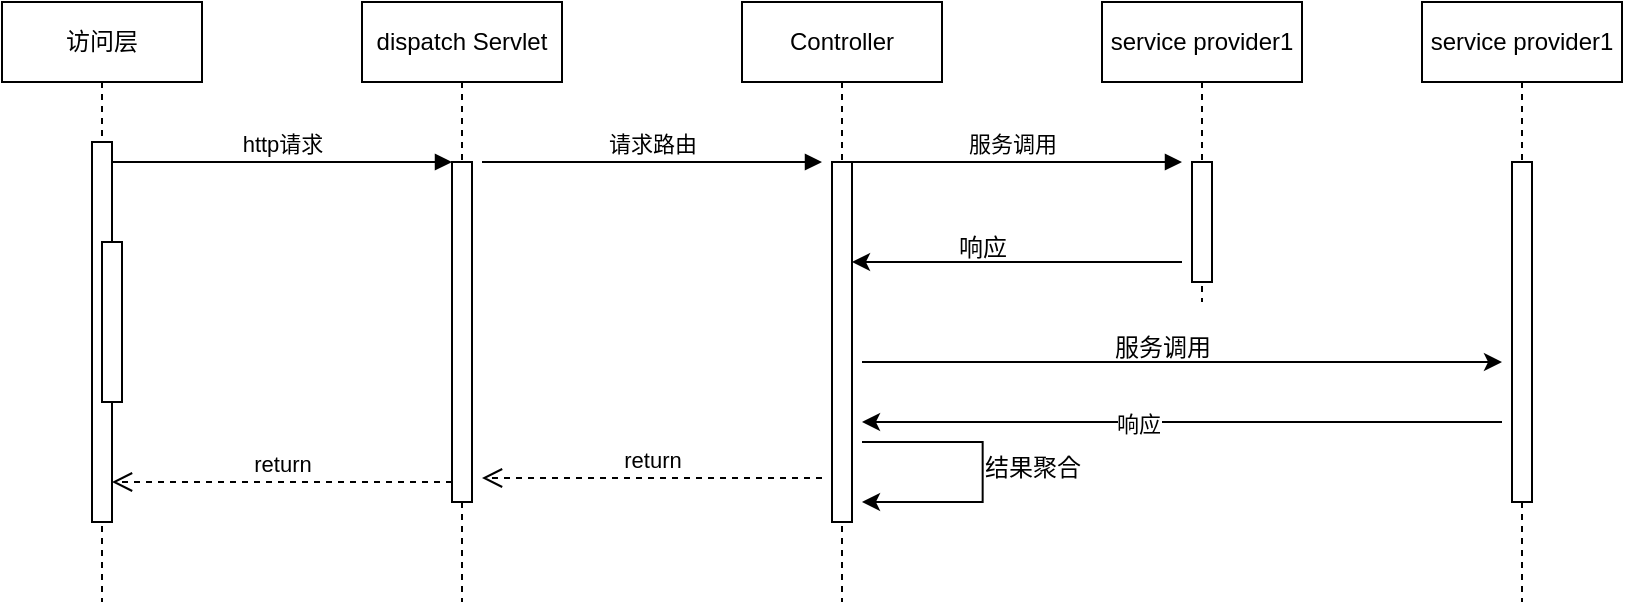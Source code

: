<mxfile version="24.8.3" pages="2">
  <diagram name="重接入" id="2YBvvXClWsGukQMizWep">
    <mxGraphModel dx="1508" dy="665" grid="1" gridSize="10" guides="1" tooltips="1" connect="1" arrows="1" fold="1" page="1" pageScale="1" pageWidth="850" pageHeight="1100" math="0" shadow="0">
      <root>
        <mxCell id="0" />
        <mxCell id="1" parent="0" />
        <mxCell id="aM9ryv3xv72pqoxQDRHE-1" value="访问层" style="shape=umlLifeline;perimeter=lifelinePerimeter;whiteSpace=wrap;html=1;container=0;dropTarget=0;collapsible=0;recursiveResize=0;outlineConnect=0;portConstraint=eastwest;newEdgeStyle={&quot;edgeStyle&quot;:&quot;elbowEdgeStyle&quot;,&quot;elbow&quot;:&quot;vertical&quot;,&quot;curved&quot;:0,&quot;rounded&quot;:0};" parent="1" vertex="1">
          <mxGeometry x="40" y="40" width="100" height="300" as="geometry" />
        </mxCell>
        <mxCell id="aM9ryv3xv72pqoxQDRHE-2" value="" style="html=1;points=[];perimeter=orthogonalPerimeter;outlineConnect=0;targetShapes=umlLifeline;portConstraint=eastwest;newEdgeStyle={&quot;edgeStyle&quot;:&quot;elbowEdgeStyle&quot;,&quot;elbow&quot;:&quot;vertical&quot;,&quot;curved&quot;:0,&quot;rounded&quot;:0};" parent="aM9ryv3xv72pqoxQDRHE-1" vertex="1">
          <mxGeometry x="45" y="70" width="10" height="190" as="geometry" />
        </mxCell>
        <mxCell id="aM9ryv3xv72pqoxQDRHE-4" value="" style="html=1;points=[];perimeter=orthogonalPerimeter;outlineConnect=0;targetShapes=umlLifeline;portConstraint=eastwest;newEdgeStyle={&quot;edgeStyle&quot;:&quot;elbowEdgeStyle&quot;,&quot;elbow&quot;:&quot;vertical&quot;,&quot;curved&quot;:0,&quot;rounded&quot;:0};" parent="aM9ryv3xv72pqoxQDRHE-1" vertex="1">
          <mxGeometry x="50" y="120" width="10" height="80" as="geometry" />
        </mxCell>
        <mxCell id="aM9ryv3xv72pqoxQDRHE-5" value="dispatch Servlet" style="shape=umlLifeline;perimeter=lifelinePerimeter;whiteSpace=wrap;html=1;container=0;dropTarget=0;collapsible=0;recursiveResize=0;outlineConnect=0;portConstraint=eastwest;newEdgeStyle={&quot;edgeStyle&quot;:&quot;elbowEdgeStyle&quot;,&quot;elbow&quot;:&quot;vertical&quot;,&quot;curved&quot;:0,&quot;rounded&quot;:0};" parent="1" vertex="1">
          <mxGeometry x="220" y="40" width="100" height="300" as="geometry" />
        </mxCell>
        <mxCell id="aM9ryv3xv72pqoxQDRHE-6" value="" style="html=1;points=[];perimeter=orthogonalPerimeter;outlineConnect=0;targetShapes=umlLifeline;portConstraint=eastwest;newEdgeStyle={&quot;edgeStyle&quot;:&quot;elbowEdgeStyle&quot;,&quot;elbow&quot;:&quot;vertical&quot;,&quot;curved&quot;:0,&quot;rounded&quot;:0};" parent="aM9ryv3xv72pqoxQDRHE-5" vertex="1">
          <mxGeometry x="45" y="80" width="10" height="170" as="geometry" />
        </mxCell>
        <mxCell id="aM9ryv3xv72pqoxQDRHE-7" value="http请求" style="html=1;verticalAlign=bottom;endArrow=block;edgeStyle=elbowEdgeStyle;elbow=vertical;curved=0;rounded=0;" parent="1" source="aM9ryv3xv72pqoxQDRHE-2" target="aM9ryv3xv72pqoxQDRHE-6" edge="1">
          <mxGeometry relative="1" as="geometry">
            <mxPoint x="195" y="130" as="sourcePoint" />
            <Array as="points">
              <mxPoint x="180" y="120" />
            </Array>
          </mxGeometry>
        </mxCell>
        <mxCell id="aM9ryv3xv72pqoxQDRHE-8" value="return" style="html=1;verticalAlign=bottom;endArrow=open;dashed=1;endSize=8;edgeStyle=elbowEdgeStyle;elbow=vertical;curved=0;rounded=0;" parent="1" source="aM9ryv3xv72pqoxQDRHE-6" target="aM9ryv3xv72pqoxQDRHE-2" edge="1">
          <mxGeometry relative="1" as="geometry">
            <mxPoint x="195" y="205" as="targetPoint" />
            <Array as="points">
              <mxPoint x="190" y="280" />
            </Array>
          </mxGeometry>
        </mxCell>
        <mxCell id="sPvdK_wjYuVlXh9xzz-L-1" value="Controller" style="shape=umlLifeline;perimeter=lifelinePerimeter;whiteSpace=wrap;html=1;container=0;dropTarget=0;collapsible=0;recursiveResize=0;outlineConnect=0;portConstraint=eastwest;newEdgeStyle={&quot;edgeStyle&quot;:&quot;elbowEdgeStyle&quot;,&quot;elbow&quot;:&quot;vertical&quot;,&quot;curved&quot;:0,&quot;rounded&quot;:0};" vertex="1" parent="1">
          <mxGeometry x="410" y="40" width="100" height="300" as="geometry" />
        </mxCell>
        <mxCell id="sPvdK_wjYuVlXh9xzz-L-2" value="" style="html=1;points=[];perimeter=orthogonalPerimeter;outlineConnect=0;targetShapes=umlLifeline;portConstraint=eastwest;newEdgeStyle={&quot;edgeStyle&quot;:&quot;elbowEdgeStyle&quot;,&quot;elbow&quot;:&quot;vertical&quot;,&quot;curved&quot;:0,&quot;rounded&quot;:0};" vertex="1" parent="sPvdK_wjYuVlXh9xzz-L-1">
          <mxGeometry x="45" y="80" width="10" height="180" as="geometry" />
        </mxCell>
        <mxCell id="sPvdK_wjYuVlXh9xzz-L-3" value="请求路由" style="html=1;verticalAlign=bottom;endArrow=block;edgeStyle=elbowEdgeStyle;elbow=vertical;curved=0;rounded=0;" edge="1" parent="1">
          <mxGeometry relative="1" as="geometry">
            <mxPoint x="280" y="120" as="sourcePoint" />
            <Array as="points">
              <mxPoint x="365" y="120" />
            </Array>
            <mxPoint x="450" y="120" as="targetPoint" />
          </mxGeometry>
        </mxCell>
        <mxCell id="sPvdK_wjYuVlXh9xzz-L-4" value="service provider1" style="shape=umlLifeline;perimeter=lifelinePerimeter;whiteSpace=wrap;html=1;container=0;dropTarget=0;collapsible=0;recursiveResize=0;outlineConnect=0;portConstraint=eastwest;newEdgeStyle={&quot;edgeStyle&quot;:&quot;elbowEdgeStyle&quot;,&quot;elbow&quot;:&quot;vertical&quot;,&quot;curved&quot;:0,&quot;rounded&quot;:0};" vertex="1" parent="1">
          <mxGeometry x="590" y="40" width="100" height="150" as="geometry" />
        </mxCell>
        <mxCell id="sPvdK_wjYuVlXh9xzz-L-5" value="" style="html=1;points=[];perimeter=orthogonalPerimeter;outlineConnect=0;targetShapes=umlLifeline;portConstraint=eastwest;newEdgeStyle={&quot;edgeStyle&quot;:&quot;elbowEdgeStyle&quot;,&quot;elbow&quot;:&quot;vertical&quot;,&quot;curved&quot;:0,&quot;rounded&quot;:0};" vertex="1" parent="sPvdK_wjYuVlXh9xzz-L-4">
          <mxGeometry x="45" y="80" width="10" height="60" as="geometry" />
        </mxCell>
        <mxCell id="sPvdK_wjYuVlXh9xzz-L-6" value="服务调用" style="html=1;verticalAlign=bottom;endArrow=block;edgeStyle=elbowEdgeStyle;elbow=vertical;curved=0;rounded=0;" edge="1" parent="1">
          <mxGeometry relative="1" as="geometry">
            <mxPoint x="460" y="120" as="sourcePoint" />
            <Array as="points">
              <mxPoint x="545" y="120" />
            </Array>
            <mxPoint x="630" y="120" as="targetPoint" />
          </mxGeometry>
        </mxCell>
        <mxCell id="sPvdK_wjYuVlXh9xzz-L-8" value="" style="endArrow=classic;html=1;rounded=0;" edge="1" parent="1" target="sPvdK_wjYuVlXh9xzz-L-2">
          <mxGeometry width="50" height="50" relative="1" as="geometry">
            <mxPoint x="630" y="170" as="sourcePoint" />
            <mxPoint x="610" y="170" as="targetPoint" />
            <Array as="points">
              <mxPoint x="470" y="170" />
            </Array>
          </mxGeometry>
        </mxCell>
        <mxCell id="sPvdK_wjYuVlXh9xzz-L-10" value="service provider1" style="shape=umlLifeline;perimeter=lifelinePerimeter;whiteSpace=wrap;html=1;container=0;dropTarget=0;collapsible=0;recursiveResize=0;outlineConnect=0;portConstraint=eastwest;newEdgeStyle={&quot;edgeStyle&quot;:&quot;elbowEdgeStyle&quot;,&quot;elbow&quot;:&quot;vertical&quot;,&quot;curved&quot;:0,&quot;rounded&quot;:0};" vertex="1" parent="1">
          <mxGeometry x="750" y="40" width="100" height="300" as="geometry" />
        </mxCell>
        <mxCell id="sPvdK_wjYuVlXh9xzz-L-11" value="" style="html=1;points=[];perimeter=orthogonalPerimeter;outlineConnect=0;targetShapes=umlLifeline;portConstraint=eastwest;newEdgeStyle={&quot;edgeStyle&quot;:&quot;elbowEdgeStyle&quot;,&quot;elbow&quot;:&quot;vertical&quot;,&quot;curved&quot;:0,&quot;rounded&quot;:0};" vertex="1" parent="sPvdK_wjYuVlXh9xzz-L-10">
          <mxGeometry x="45" y="80" width="10" height="170" as="geometry" />
        </mxCell>
        <mxCell id="sPvdK_wjYuVlXh9xzz-L-12" value="" style="endArrow=classic;html=1;rounded=0;" edge="1" parent="1">
          <mxGeometry width="50" height="50" relative="1" as="geometry">
            <mxPoint x="470" y="220" as="sourcePoint" />
            <mxPoint x="790" y="220" as="targetPoint" />
            <Array as="points">
              <mxPoint x="530" y="220" />
            </Array>
          </mxGeometry>
        </mxCell>
        <mxCell id="sPvdK_wjYuVlXh9xzz-L-14" value="服务调用" style="text;html=1;align=center;verticalAlign=middle;resizable=0;points=[];autosize=1;strokeColor=none;fillColor=none;" vertex="1" parent="1">
          <mxGeometry x="585" y="198" width="70" height="30" as="geometry" />
        </mxCell>
        <mxCell id="sPvdK_wjYuVlXh9xzz-L-15" value="响应" style="text;html=1;align=center;verticalAlign=middle;resizable=0;points=[];autosize=1;strokeColor=none;fillColor=none;" vertex="1" parent="1">
          <mxGeometry x="505" y="148" width="50" height="30" as="geometry" />
        </mxCell>
        <mxCell id="sPvdK_wjYuVlXh9xzz-L-16" value="" style="endArrow=classic;html=1;rounded=0;" edge="1" parent="1">
          <mxGeometry width="50" height="50" relative="1" as="geometry">
            <mxPoint x="790" y="250" as="sourcePoint" />
            <mxPoint x="470" y="250" as="targetPoint" />
            <Array as="points">
              <mxPoint x="475" y="250" />
            </Array>
          </mxGeometry>
        </mxCell>
        <mxCell id="sPvdK_wjYuVlXh9xzz-L-17" value="响应" style="edgeLabel;html=1;align=center;verticalAlign=middle;resizable=0;points=[];" vertex="1" connectable="0" parent="sPvdK_wjYuVlXh9xzz-L-16">
          <mxGeometry x="0.138" y="1" relative="1" as="geometry">
            <mxPoint as="offset" />
          </mxGeometry>
        </mxCell>
        <mxCell id="sPvdK_wjYuVlXh9xzz-L-19" value="" style="endArrow=classic;html=1;rounded=0;" edge="1" parent="1">
          <mxGeometry width="50" height="50" relative="1" as="geometry">
            <mxPoint x="470" y="260" as="sourcePoint" />
            <mxPoint x="469.997" y="290" as="targetPoint" />
            <Array as="points">
              <mxPoint x="530.33" y="260" />
              <mxPoint x="530.33" y="290" />
            </Array>
          </mxGeometry>
        </mxCell>
        <mxCell id="sPvdK_wjYuVlXh9xzz-L-20" value="结果聚合" style="text;html=1;align=center;verticalAlign=middle;resizable=0;points=[];autosize=1;strokeColor=none;fillColor=none;" vertex="1" parent="1">
          <mxGeometry x="520" y="258" width="70" height="30" as="geometry" />
        </mxCell>
        <mxCell id="sPvdK_wjYuVlXh9xzz-L-23" value="return" style="html=1;verticalAlign=bottom;endArrow=open;dashed=1;endSize=8;edgeStyle=elbowEdgeStyle;elbow=vertical;curved=0;rounded=0;" edge="1" parent="1">
          <mxGeometry relative="1" as="geometry">
            <mxPoint x="280" y="278" as="targetPoint" />
            <Array as="points">
              <mxPoint x="375" y="278" />
            </Array>
            <mxPoint x="450" y="278" as="sourcePoint" />
          </mxGeometry>
        </mxCell>
      </root>
    </mxGraphModel>
  </diagram>
  <diagram id="QhzakoH9GI8rrLI_XzNW" name="Page-2">
    <mxGraphModel dx="1282" dy="565" grid="1" gridSize="10" guides="1" tooltips="1" connect="1" arrows="1" fold="1" page="1" pageScale="1" pageWidth="827" pageHeight="1169" math="0" shadow="0">
      <root>
        <mxCell id="0" />
        <mxCell id="1" parent="0" />
        <mxCell id="YYMEzZrEbGZGMNa_Kwne-1" value="访问层" style="shape=umlLifeline;perimeter=lifelinePerimeter;whiteSpace=wrap;html=1;container=0;dropTarget=0;collapsible=0;recursiveResize=0;outlineConnect=0;portConstraint=eastwest;newEdgeStyle={&quot;edgeStyle&quot;:&quot;elbowEdgeStyle&quot;,&quot;elbow&quot;:&quot;vertical&quot;,&quot;curved&quot;:0,&quot;rounded&quot;:0};" vertex="1" parent="1">
          <mxGeometry x="40" y="40" width="100" height="300" as="geometry" />
        </mxCell>
        <mxCell id="YYMEzZrEbGZGMNa_Kwne-2" value="" style="html=1;points=[];perimeter=orthogonalPerimeter;outlineConnect=0;targetShapes=umlLifeline;portConstraint=eastwest;newEdgeStyle={&quot;edgeStyle&quot;:&quot;elbowEdgeStyle&quot;,&quot;elbow&quot;:&quot;vertical&quot;,&quot;curved&quot;:0,&quot;rounded&quot;:0};" vertex="1" parent="YYMEzZrEbGZGMNa_Kwne-1">
          <mxGeometry x="45" y="70" width="10" height="190" as="geometry" />
        </mxCell>
        <mxCell id="YYMEzZrEbGZGMNa_Kwne-3" value="" style="html=1;points=[];perimeter=orthogonalPerimeter;outlineConnect=0;targetShapes=umlLifeline;portConstraint=eastwest;newEdgeStyle={&quot;edgeStyle&quot;:&quot;elbowEdgeStyle&quot;,&quot;elbow&quot;:&quot;vertical&quot;,&quot;curved&quot;:0,&quot;rounded&quot;:0};" vertex="1" parent="YYMEzZrEbGZGMNa_Kwne-1">
          <mxGeometry x="50" y="120" width="10" height="80" as="geometry" />
        </mxCell>
        <mxCell id="YYMEzZrEbGZGMNa_Kwne-4" value="zuul" style="shape=umlLifeline;perimeter=lifelinePerimeter;whiteSpace=wrap;html=1;container=0;dropTarget=0;collapsible=0;recursiveResize=0;outlineConnect=0;portConstraint=eastwest;newEdgeStyle={&quot;edgeStyle&quot;:&quot;elbowEdgeStyle&quot;,&quot;elbow&quot;:&quot;vertical&quot;,&quot;curved&quot;:0,&quot;rounded&quot;:0};" vertex="1" parent="1">
          <mxGeometry x="220" y="40" width="100" height="300" as="geometry" />
        </mxCell>
        <mxCell id="YYMEzZrEbGZGMNa_Kwne-5" value="" style="html=1;points=[];perimeter=orthogonalPerimeter;outlineConnect=0;targetShapes=umlLifeline;portConstraint=eastwest;newEdgeStyle={&quot;edgeStyle&quot;:&quot;elbowEdgeStyle&quot;,&quot;elbow&quot;:&quot;vertical&quot;,&quot;curved&quot;:0,&quot;rounded&quot;:0};" vertex="1" parent="YYMEzZrEbGZGMNa_Kwne-4">
          <mxGeometry x="45" y="80" width="10" height="170" as="geometry" />
        </mxCell>
        <mxCell id="YYMEzZrEbGZGMNa_Kwne-6" value="http请求" style="html=1;verticalAlign=bottom;endArrow=block;edgeStyle=elbowEdgeStyle;elbow=vertical;curved=0;rounded=0;" edge="1" parent="1" source="YYMEzZrEbGZGMNa_Kwne-2" target="YYMEzZrEbGZGMNa_Kwne-5">
          <mxGeometry relative="1" as="geometry">
            <mxPoint x="195" y="130" as="sourcePoint" />
            <Array as="points">
              <mxPoint x="180" y="120" />
            </Array>
          </mxGeometry>
        </mxCell>
        <mxCell id="YYMEzZrEbGZGMNa_Kwne-7" value="return" style="html=1;verticalAlign=bottom;endArrow=open;dashed=1;endSize=8;edgeStyle=elbowEdgeStyle;elbow=vertical;curved=0;rounded=0;" edge="1" parent="1" source="YYMEzZrEbGZGMNa_Kwne-5" target="YYMEzZrEbGZGMNa_Kwne-2">
          <mxGeometry relative="1" as="geometry">
            <mxPoint x="195" y="205" as="targetPoint" />
            <Array as="points">
              <mxPoint x="190" y="280" />
            </Array>
          </mxGeometry>
        </mxCell>
        <mxCell id="YYMEzZrEbGZGMNa_Kwne-8" value="service provider1" style="shape=umlLifeline;perimeter=lifelinePerimeter;whiteSpace=wrap;html=1;container=0;dropTarget=0;collapsible=0;recursiveResize=0;outlineConnect=0;portConstraint=eastwest;newEdgeStyle={&quot;edgeStyle&quot;:&quot;elbowEdgeStyle&quot;,&quot;elbow&quot;:&quot;vertical&quot;,&quot;curved&quot;:0,&quot;rounded&quot;:0};" vertex="1" parent="1">
          <mxGeometry x="410" y="40" width="100" height="300" as="geometry" />
        </mxCell>
        <mxCell id="YYMEzZrEbGZGMNa_Kwne-9" value="" style="html=1;points=[];perimeter=orthogonalPerimeter;outlineConnect=0;targetShapes=umlLifeline;portConstraint=eastwest;newEdgeStyle={&quot;edgeStyle&quot;:&quot;elbowEdgeStyle&quot;,&quot;elbow&quot;:&quot;vertical&quot;,&quot;curved&quot;:0,&quot;rounded&quot;:0};" vertex="1" parent="YYMEzZrEbGZGMNa_Kwne-8">
          <mxGeometry x="45" y="80" width="10" height="180" as="geometry" />
        </mxCell>
        <mxCell id="YYMEzZrEbGZGMNa_Kwne-10" value="请求" style="html=1;verticalAlign=bottom;endArrow=block;edgeStyle=elbowEdgeStyle;elbow=vertical;curved=0;rounded=0;" edge="1" parent="1">
          <mxGeometry relative="1" as="geometry">
            <mxPoint x="280" y="175" as="sourcePoint" />
            <Array as="points">
              <mxPoint x="365" y="175" />
            </Array>
            <mxPoint x="450" y="175" as="targetPoint" />
          </mxGeometry>
        </mxCell>
        <mxCell id="YYMEzZrEbGZGMNa_Kwne-21" value="" style="endArrow=classic;html=1;rounded=0;" edge="1" parent="1">
          <mxGeometry width="50" height="50" relative="1" as="geometry">
            <mxPoint x="470" y="175" as="sourcePoint" />
            <mxPoint x="469.997" y="205" as="targetPoint" />
            <Array as="points">
              <mxPoint x="530.33" y="175" />
              <mxPoint x="530.33" y="205" />
            </Array>
          </mxGeometry>
        </mxCell>
        <mxCell id="YYMEzZrEbGZGMNa_Kwne-22" value="服务聚合" style="text;html=1;align=center;verticalAlign=middle;resizable=0;points=[];autosize=1;strokeColor=none;fillColor=none;" vertex="1" parent="1">
          <mxGeometry x="530" y="175" width="70" height="30" as="geometry" />
        </mxCell>
        <mxCell id="YYMEzZrEbGZGMNa_Kwne-23" value="return" style="html=1;verticalAlign=bottom;endArrow=open;dashed=1;endSize=8;edgeStyle=elbowEdgeStyle;elbow=vertical;curved=0;rounded=0;" edge="1" parent="1">
          <mxGeometry relative="1" as="geometry">
            <mxPoint x="280" y="278" as="targetPoint" />
            <Array as="points">
              <mxPoint x="375" y="278" />
            </Array>
            <mxPoint x="450" y="278" as="sourcePoint" />
          </mxGeometry>
        </mxCell>
        <mxCell id="YYMEzZrEbGZGMNa_Kwne-25" value="" style="endArrow=classic;html=1;rounded=0;" edge="1" parent="1">
          <mxGeometry width="50" height="50" relative="1" as="geometry">
            <mxPoint x="280" y="130" as="sourcePoint" />
            <mxPoint x="279.997" y="160" as="targetPoint" />
            <Array as="points">
              <mxPoint x="340.33" y="130" />
              <mxPoint x="340.33" y="160" />
            </Array>
          </mxGeometry>
        </mxCell>
        <mxCell id="YYMEzZrEbGZGMNa_Kwne-26" value="服务路由" style="text;html=1;align=center;verticalAlign=middle;resizable=0;points=[];autosize=1;strokeColor=none;fillColor=none;" vertex="1" parent="1">
          <mxGeometry x="315" y="128" width="70" height="30" as="geometry" />
        </mxCell>
      </root>
    </mxGraphModel>
  </diagram>
</mxfile>
